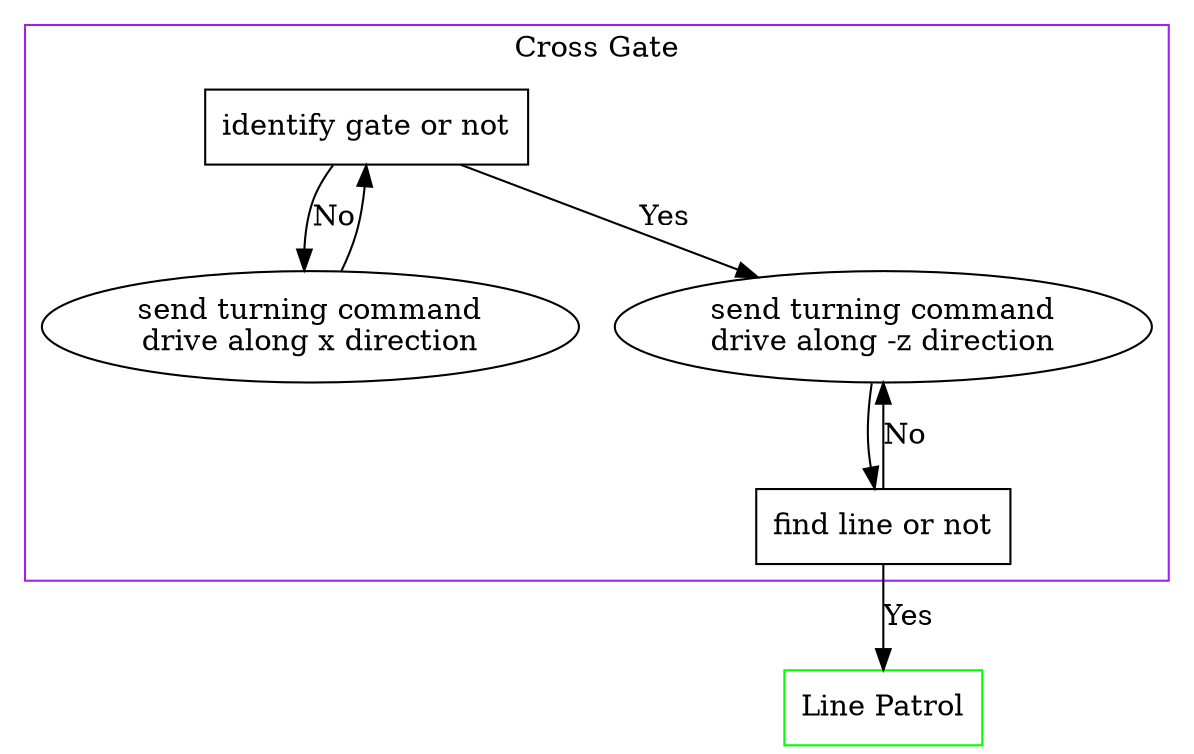 digraph G {
    compound=true;
    subgraph cluster0 {
        color=purple
        label="Cross Gate"
        "identify gate or not" [shape=box]
        "identify gate or not" -> "send turning command\ndrive along x direction" [label="No"]
        "send turning command\ndrive along x direction" -> "identify gate or not"
        "identify gate or not" -> "send turning command\ndrive along -z direction" [label="Yes"]
        "find line or not" [shape=box]
        "send turning command\ndrive along -z direction" -> "find line or not"
        "find line or not" -> "send turning command\ndrive along -z direction" [label="No"]
    }
    "Line Patrol" [shape=box color=green]
    "find line or not" -> "Line Patrol" [label="Yes"]
}